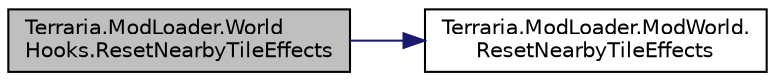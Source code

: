 digraph "Terraria.ModLoader.WorldHooks.ResetNearbyTileEffects"
{
  edge [fontname="Helvetica",fontsize="10",labelfontname="Helvetica",labelfontsize="10"];
  node [fontname="Helvetica",fontsize="10",shape=record];
  rankdir="LR";
  Node25 [label="Terraria.ModLoader.World\lHooks.ResetNearbyTileEffects",height=0.2,width=0.4,color="black", fillcolor="grey75", style="filled", fontcolor="black"];
  Node25 -> Node26 [color="midnightblue",fontsize="10",style="solid",fontname="Helvetica"];
  Node26 [label="Terraria.ModLoader.ModWorld.\lResetNearbyTileEffects",height=0.2,width=0.4,color="black", fillcolor="white", style="filled",URL="$class_terraria_1_1_mod_loader_1_1_mod_world.html#a9c34c46918ff1d37ddd3d814cfae121f",tooltip="Use this to reset any fields you set in any of your ModTile.NearbyEffects hooks back to their default..."];
}
